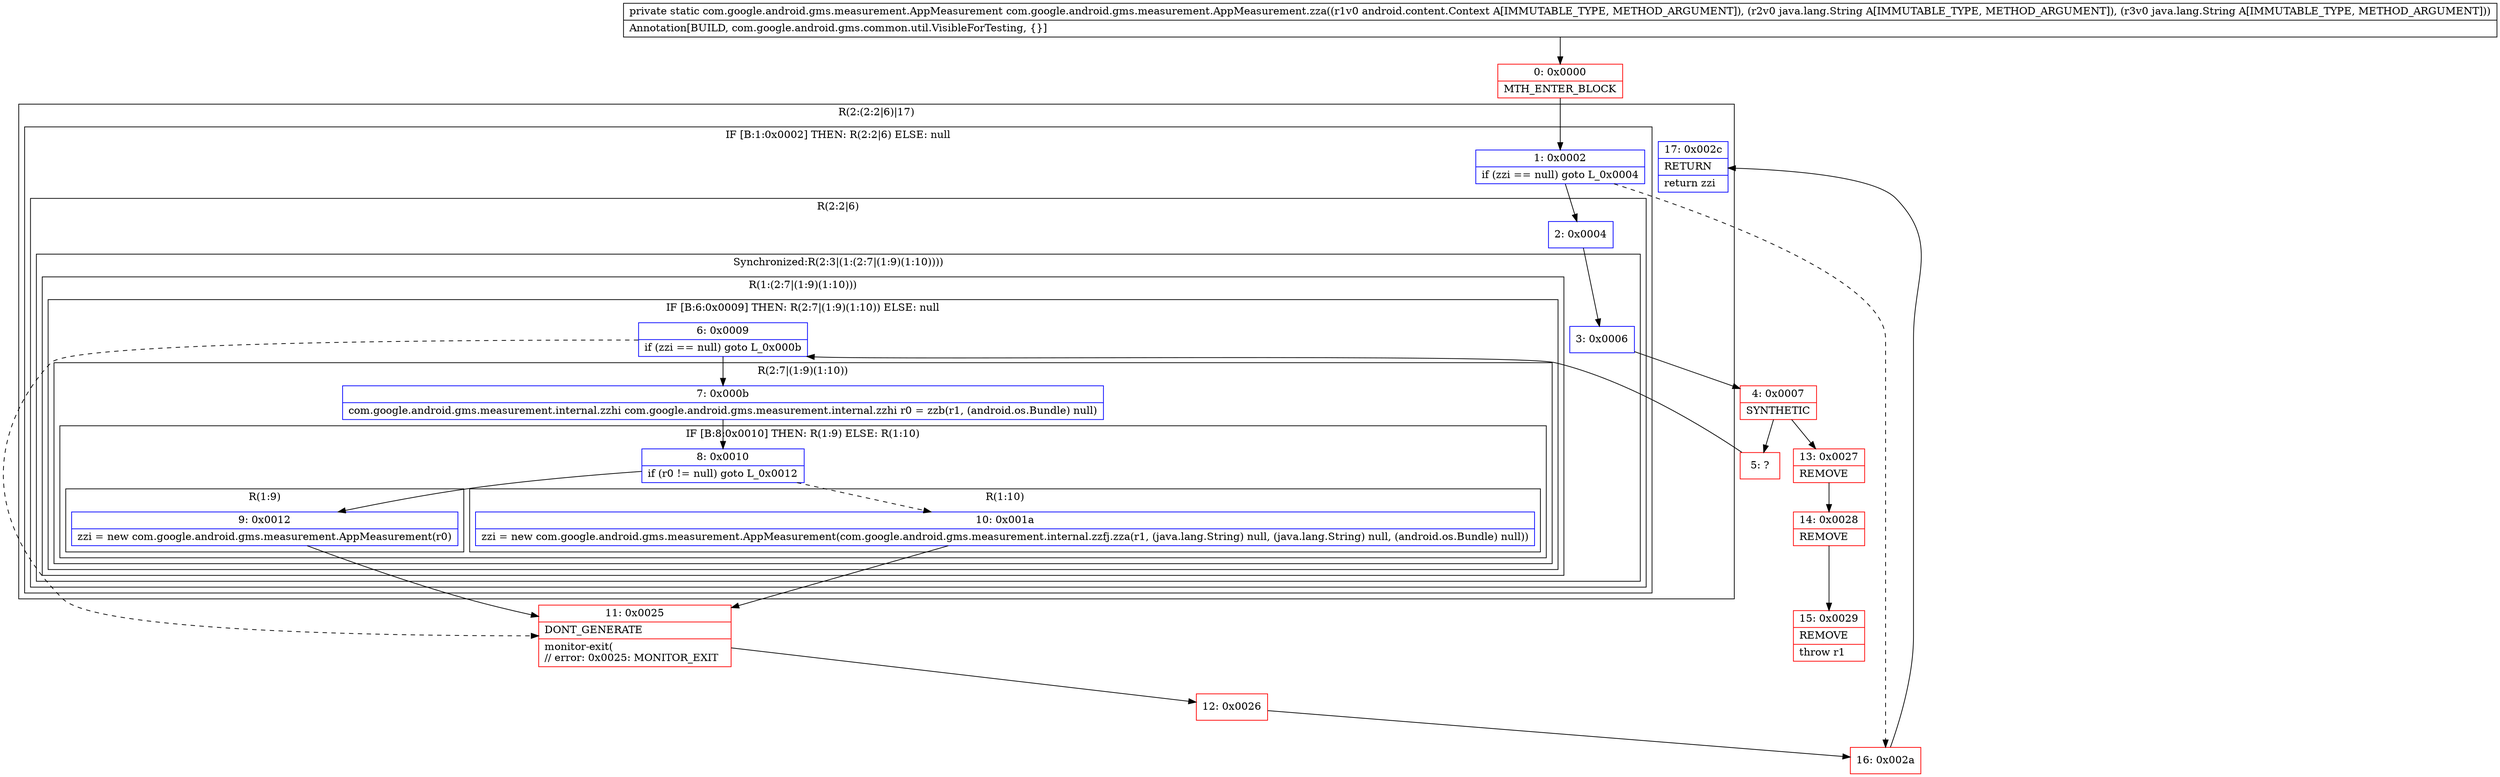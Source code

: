 digraph "CFG forcom.google.android.gms.measurement.AppMeasurement.zza(Landroid\/content\/Context;Ljava\/lang\/String;Ljava\/lang\/String;)Lcom\/google\/android\/gms\/measurement\/AppMeasurement;" {
subgraph cluster_Region_14429737 {
label = "R(2:(2:2|6)|17)";
node [shape=record,color=blue];
subgraph cluster_IfRegion_1090752750 {
label = "IF [B:1:0x0002] THEN: R(2:2|6) ELSE: null";
node [shape=record,color=blue];
Node_1 [shape=record,label="{1\:\ 0x0002|if (zzi == null) goto L_0x0004\l}"];
subgraph cluster_Region_801750636 {
label = "R(2:2|6)";
node [shape=record,color=blue];
Node_2 [shape=record,label="{2\:\ 0x0004}"];
subgraph cluster_SynchronizedRegion_593671467 {
label = "Synchronized:R(2:3|(1:(2:7|(1:9)(1:10))))";
node [shape=record,color=blue];
Node_3 [shape=record,label="{3\:\ 0x0006}"];
subgraph cluster_Region_1118730760 {
label = "R(1:(2:7|(1:9)(1:10)))";
node [shape=record,color=blue];
subgraph cluster_IfRegion_536286803 {
label = "IF [B:6:0x0009] THEN: R(2:7|(1:9)(1:10)) ELSE: null";
node [shape=record,color=blue];
Node_6 [shape=record,label="{6\:\ 0x0009|if (zzi == null) goto L_0x000b\l}"];
subgraph cluster_Region_1828410414 {
label = "R(2:7|(1:9)(1:10))";
node [shape=record,color=blue];
Node_7 [shape=record,label="{7\:\ 0x000b|com.google.android.gms.measurement.internal.zzhi com.google.android.gms.measurement.internal.zzhi r0 = zzb(r1, (android.os.Bundle) null)\l}"];
subgraph cluster_IfRegion_1763566489 {
label = "IF [B:8:0x0010] THEN: R(1:9) ELSE: R(1:10)";
node [shape=record,color=blue];
Node_8 [shape=record,label="{8\:\ 0x0010|if (r0 != null) goto L_0x0012\l}"];
subgraph cluster_Region_1728690156 {
label = "R(1:9)";
node [shape=record,color=blue];
Node_9 [shape=record,label="{9\:\ 0x0012|zzi = new com.google.android.gms.measurement.AppMeasurement(r0)\l}"];
}
subgraph cluster_Region_2108678431 {
label = "R(1:10)";
node [shape=record,color=blue];
Node_10 [shape=record,label="{10\:\ 0x001a|zzi = new com.google.android.gms.measurement.AppMeasurement(com.google.android.gms.measurement.internal.zzfj.zza(r1, (java.lang.String) null, (java.lang.String) null, (android.os.Bundle) null))\l}"];
}
}
}
}
}
}
}
}
Node_17 [shape=record,label="{17\:\ 0x002c|RETURN\l|return zzi\l}"];
}
Node_0 [shape=record,color=red,label="{0\:\ 0x0000|MTH_ENTER_BLOCK\l}"];
Node_4 [shape=record,color=red,label="{4\:\ 0x0007|SYNTHETIC\l}"];
Node_5 [shape=record,color=red,label="{5\:\ ?}"];
Node_11 [shape=record,color=red,label="{11\:\ 0x0025|DONT_GENERATE\l|monitor\-exit(\l\/\/ error: 0x0025: MONITOR_EXIT  \l}"];
Node_12 [shape=record,color=red,label="{12\:\ 0x0026}"];
Node_13 [shape=record,color=red,label="{13\:\ 0x0027|REMOVE\l}"];
Node_14 [shape=record,color=red,label="{14\:\ 0x0028|REMOVE\l}"];
Node_15 [shape=record,color=red,label="{15\:\ 0x0029|REMOVE\l|throw r1\l}"];
Node_16 [shape=record,color=red,label="{16\:\ 0x002a}"];
MethodNode[shape=record,label="{private static com.google.android.gms.measurement.AppMeasurement com.google.android.gms.measurement.AppMeasurement.zza((r1v0 android.content.Context A[IMMUTABLE_TYPE, METHOD_ARGUMENT]), (r2v0 java.lang.String A[IMMUTABLE_TYPE, METHOD_ARGUMENT]), (r3v0 java.lang.String A[IMMUTABLE_TYPE, METHOD_ARGUMENT]))  | Annotation[BUILD, com.google.android.gms.common.util.VisibleForTesting, \{\}]\l}"];
MethodNode -> Node_0;
Node_1 -> Node_2;
Node_1 -> Node_16[style=dashed];
Node_2 -> Node_3;
Node_3 -> Node_4;
Node_6 -> Node_7;
Node_6 -> Node_11[style=dashed];
Node_7 -> Node_8;
Node_8 -> Node_9;
Node_8 -> Node_10[style=dashed];
Node_9 -> Node_11;
Node_10 -> Node_11;
Node_0 -> Node_1;
Node_4 -> Node_5;
Node_4 -> Node_13;
Node_5 -> Node_6;
Node_11 -> Node_12;
Node_12 -> Node_16;
Node_13 -> Node_14;
Node_14 -> Node_15;
Node_16 -> Node_17;
}

